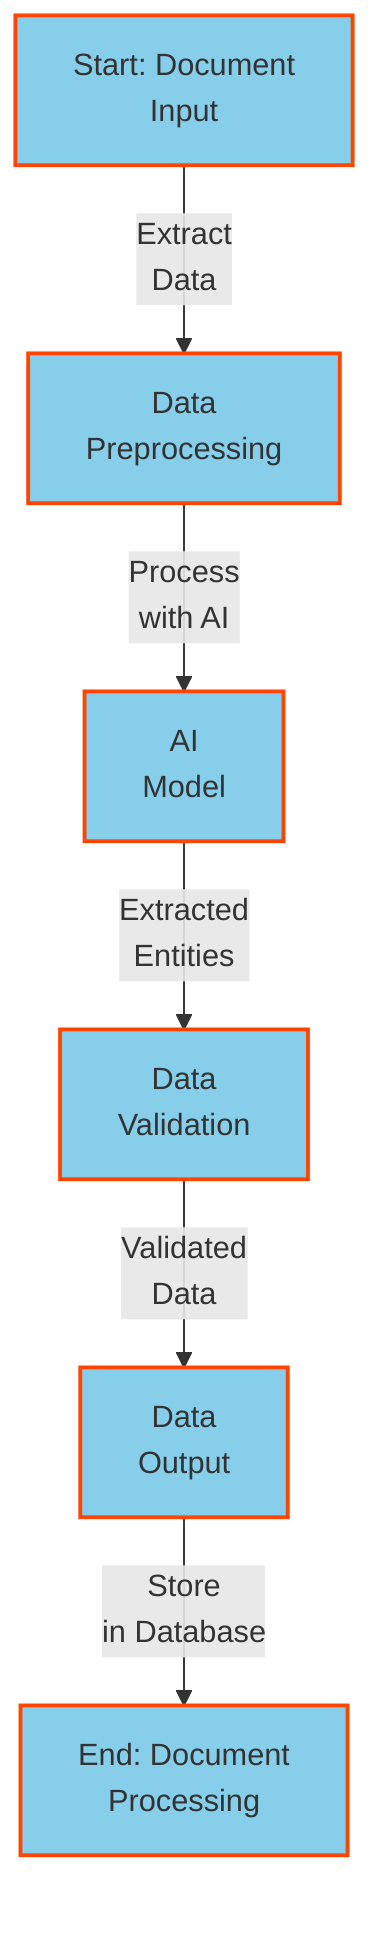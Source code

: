 flowchart TB
    style A fill:#87CEEB,stroke:#FF4500,stroke-width:2px
    style B fill:#87CEEB,stroke:#FF4500,stroke-width:2px
    style C fill:#87CEEB,stroke:#FF4500,stroke-width:2px
    style D fill:#87CEEB,stroke:#FF4500,stroke-width:2px
    style E fill:#87CEEB,stroke:#FF4500,stroke-width:2px
    style F fill:#87CEEB,stroke:#FF4500,stroke-width:2px

    A[Start: Document\nInput] -->|Extract\nData| B[Data\nPreprocessing]
    B -->|Process\nwith AI| C[AI\nModel]
    C -->|Extracted\nEntities| D[Data\nValidation]
    D -->|Validated\nData| E[Data\nOutput]
    E -->|Store\nin Database| F[End: Document\nProcessing]

    classDef background fill:#F5F5DC;
    class A,B,C,D,E,F background;